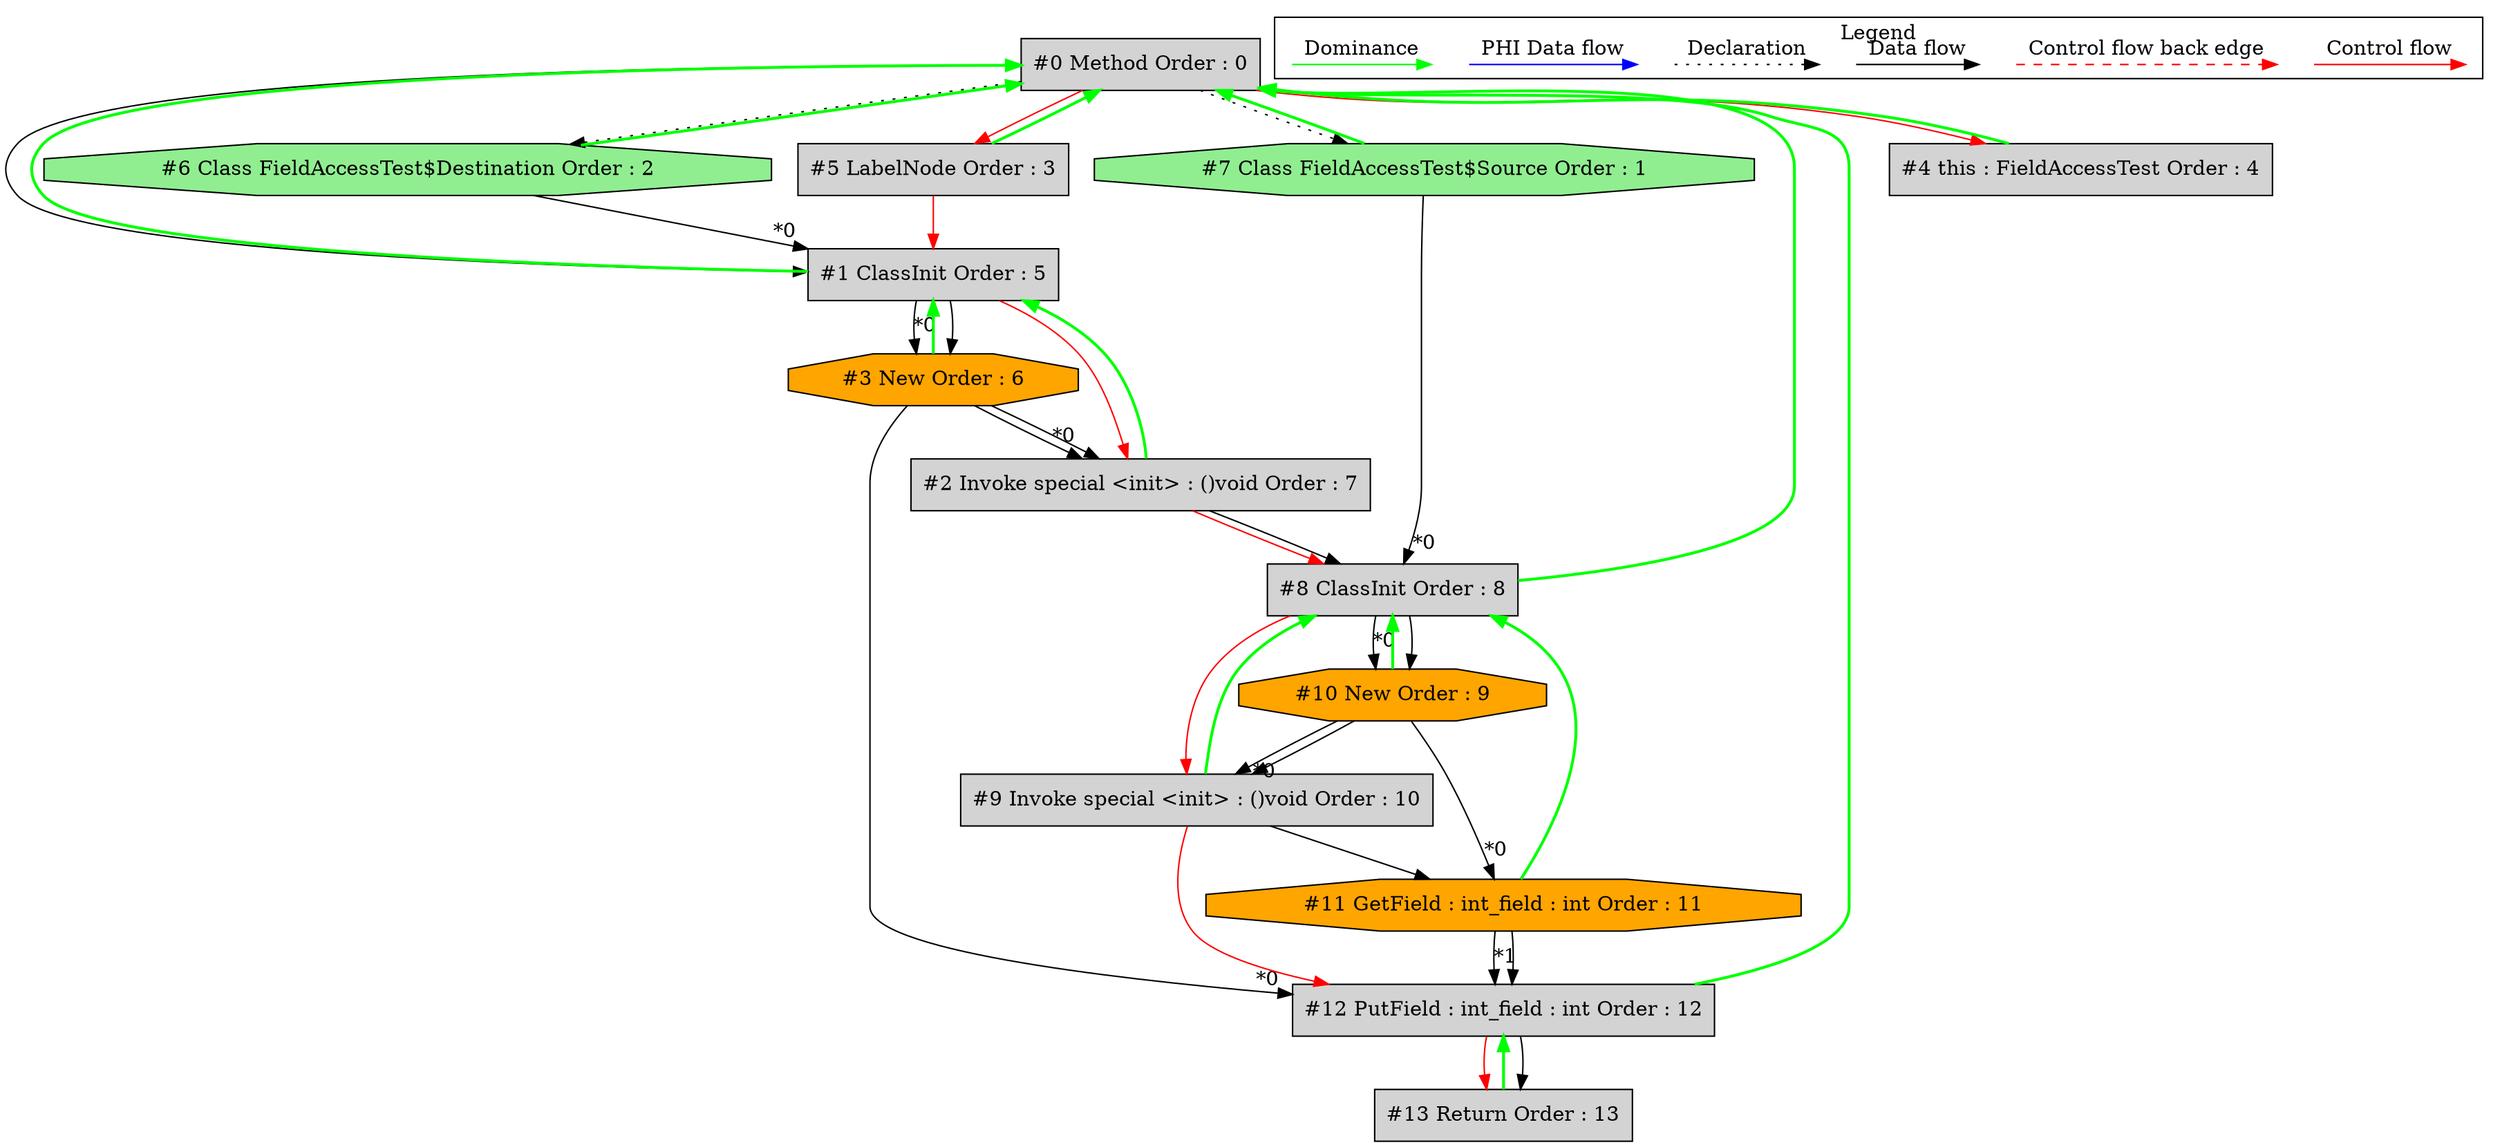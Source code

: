 digraph debugoutput {
 node0[label="#0 Method Order : 0",shape=box, fillcolor=lightgrey, style=filled];
 node1[label="#1 ClassInit Order : 5",shape=box, fillcolor=lightgrey, style=filled];
 node1 -> node0[dir="forward" color="green" penwidth="2"];
 node6 -> node1[headlabel="*0", labeldistance=2];
 node5 -> node1[labeldistance=2, color=red, fontcolor=red];
 node0 -> node1;
 node2[label="#2 Invoke special <init> : ()void Order : 7",shape=box, fillcolor=lightgrey, style=filled];
 node2 -> node1[dir="forward" color="green" penwidth="2"];
 node3 -> node2[headlabel="*0", labeldistance=2];
 node1 -> node2[labeldistance=2, color=red, fontcolor=red];
 node3 -> node2;
 node3[label="#3 New Order : 6",shape=octagon, fillcolor=orange, style=filled];
 node3 -> node1[dir="forward" color="green" penwidth="2"];
 node1 -> node3[headlabel="*0", labeldistance=2];
 node1 -> node3;
 node4[label="#4 this : FieldAccessTest Order : 4",shape=box, fillcolor=lightgrey, style=filled];
 node4 -> node0[dir="forward" color="green" penwidth="2"];
 node0 -> node4[labeldistance=2, color=red, fontcolor=red];
 node5[label="#5 LabelNode Order : 3",shape=box, fillcolor=lightgrey, style=filled];
 node5 -> node0[dir="forward" color="green" penwidth="2"];
 node0 -> node5[labeldistance=2, color=red, fontcolor=red];
 node6[label="#6 Class FieldAccessTest$Destination Order : 2",shape=octagon, fillcolor=lightgreen, style=filled];
 node6 -> node0[dir="forward" color="green" penwidth="2"];
 node0 -> node6[style=dotted];
 node7[label="#7 Class FieldAccessTest$Source Order : 1",shape=octagon, fillcolor=lightgreen, style=filled];
 node7 -> node0[dir="forward" color="green" penwidth="2"];
 node0 -> node7[style=dotted];
 node8[label="#8 ClassInit Order : 8",shape=box, fillcolor=lightgrey, style=filled];
 node8 -> node0[dir="forward" color="green" penwidth="2"];
 node7 -> node8[headlabel="*0", labeldistance=2];
 node2 -> node8[labeldistance=2, color=red, fontcolor=red];
 node2 -> node8;
 node9[label="#9 Invoke special <init> : ()void Order : 10",shape=box, fillcolor=lightgrey, style=filled];
 node9 -> node8[dir="forward" color="green" penwidth="2"];
 node10 -> node9[headlabel="*0", labeldistance=2];
 node8 -> node9[labeldistance=2, color=red, fontcolor=red];
 node10 -> node9;
 node10[label="#10 New Order : 9",shape=octagon, fillcolor=orange, style=filled];
 node10 -> node8[dir="forward" color="green" penwidth="2"];
 node8 -> node10[headlabel="*0", labeldistance=2];
 node8 -> node10;
 node11[label="#11 GetField : int_field : int Order : 11",shape=octagon, fillcolor=orange, style=filled];
 node11 -> node8[dir="forward" color="green" penwidth="2"];
 node10 -> node11[headlabel="*0", labeldistance=2];
 node9 -> node11;
 node12[label="#12 PutField : int_field : int Order : 12",shape=box, fillcolor=lightgrey, style=filled];
 node12 -> node0[dir="forward" color="green" penwidth="2"];
 node3 -> node12[headlabel="*0", labeldistance=2];
 node11 -> node12[headlabel="*1", labeldistance=2];
 node11 -> node12;
 node9 -> node12[labeldistance=2, color=red, fontcolor=red];
 node13[label="#13 Return Order : 13",shape=box, fillcolor=lightgrey, style=filled];
 node13 -> node12[dir="forward" color="green" penwidth="2"];
 node12 -> node13[labeldistance=2, color=red, fontcolor=red];
 node12 -> node13;
 subgraph cluster_000 {
  label = "Legend";
  node [shape=point]
  {
   rank=same;
   c0 [style = invis];
   c1 [style = invis];
   c2 [style = invis];
   c3 [style = invis];
   d0 [style = invis];
   d1 [style = invis];
   d2 [style = invis];
   d3 [style = invis];
   d4 [style = invis];
   d5 [style = invis];
   d6 [style = invis];
   d7 [style = invis];
  }
  c0 -> c1 [label="Control flow", style=solid, color=red]
  c2 -> c3 [label="Control flow back edge", style=dashed, color=red]
  d0 -> d1 [label="Data flow"]
  d2 -> d3 [label="Declaration", style=dotted]
  d4 -> d5 [label="PHI Data flow", color=blue]
  d6 -> d7 [label="Dominance", color=green]
 }

}
